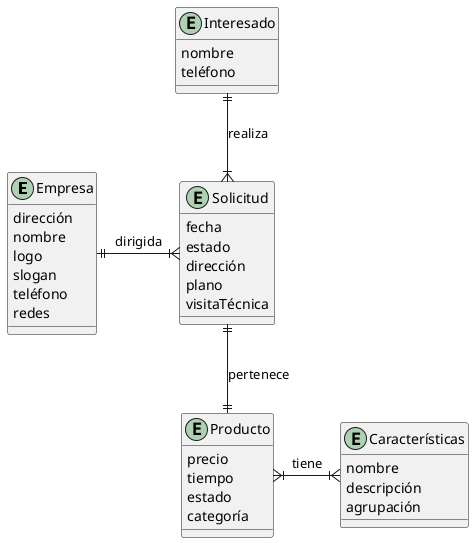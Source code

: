 @startuml MetalK_MER
    top to bottom direction
    skinparam linestyle orto

    entity emp as "Empresa"{
        dirección
        nombre
        logo
        slogan
        teléfono
        redes
    }

    entity pro as "Producto"{
        precio
        tiempo
        estado
        categoría
    }

    entity sol as "Solicitud"{
        fecha
        estado
        dirección
        plano
        visitaTécnica
    }

    entity car as "Características"{
        nombre
        descripción
        agrupación
    }

    entity int as "Interesado"{
        nombre
        teléfono
    }

    pro }|-right-|{ car : tiene
    int ||-down-|{ sol : realiza
    sol ||--|| pro : pertenece
    emp ||-right-|{ sol: dirigida
@enduml